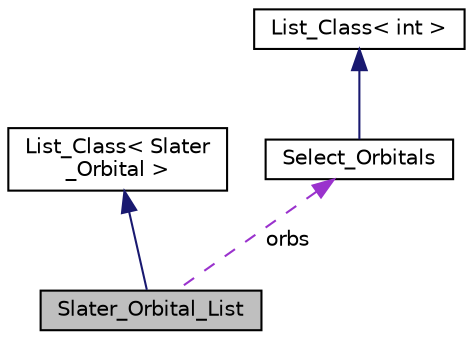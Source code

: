 digraph "Slater_Orbital_List"
{
  edge [fontname="Helvetica",fontsize="10",labelfontname="Helvetica",labelfontsize="10"];
  node [fontname="Helvetica",fontsize="10",shape=record];
  Node1 [label="Slater_Orbital_List",height=0.2,width=0.4,color="black", fillcolor="grey75", style="filled", fontcolor="black"];
  Node2 -> Node1 [dir="back",color="midnightblue",fontsize="10",style="solid",fontname="Helvetica"];
  Node2 [label="List_Class\< Slater\l_Orbital \>",height=0.2,width=0.4,color="black", fillcolor="white", style="filled",URL="$classList__Class.html"];
  Node3 -> Node1 [dir="back",color="darkorchid3",fontsize="10",style="dashed",label=" orbs" ,fontname="Helvetica"];
  Node3 [label="Select_Orbitals",height=0.2,width=0.4,color="black", fillcolor="white", style="filled",URL="$classSelect__Orbitals.html"];
  Node4 -> Node3 [dir="back",color="midnightblue",fontsize="10",style="solid",fontname="Helvetica"];
  Node4 [label="List_Class\< int \>",height=0.2,width=0.4,color="black", fillcolor="white", style="filled",URL="$classList__Class.html"];
}
